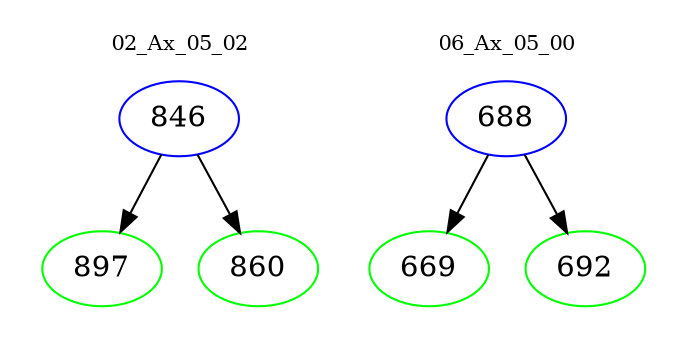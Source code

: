 digraph{
subgraph cluster_0 {
color = white
label = "02_Ax_05_02";
fontsize=10;
T0_846 [label="846", color="blue"]
T0_846 -> T0_897 [color="black"]
T0_897 [label="897", color="green"]
T0_846 -> T0_860 [color="black"]
T0_860 [label="860", color="green"]
}
subgraph cluster_1 {
color = white
label = "06_Ax_05_00";
fontsize=10;
T1_688 [label="688", color="blue"]
T1_688 -> T1_669 [color="black"]
T1_669 [label="669", color="green"]
T1_688 -> T1_692 [color="black"]
T1_692 [label="692", color="green"]
}
}
